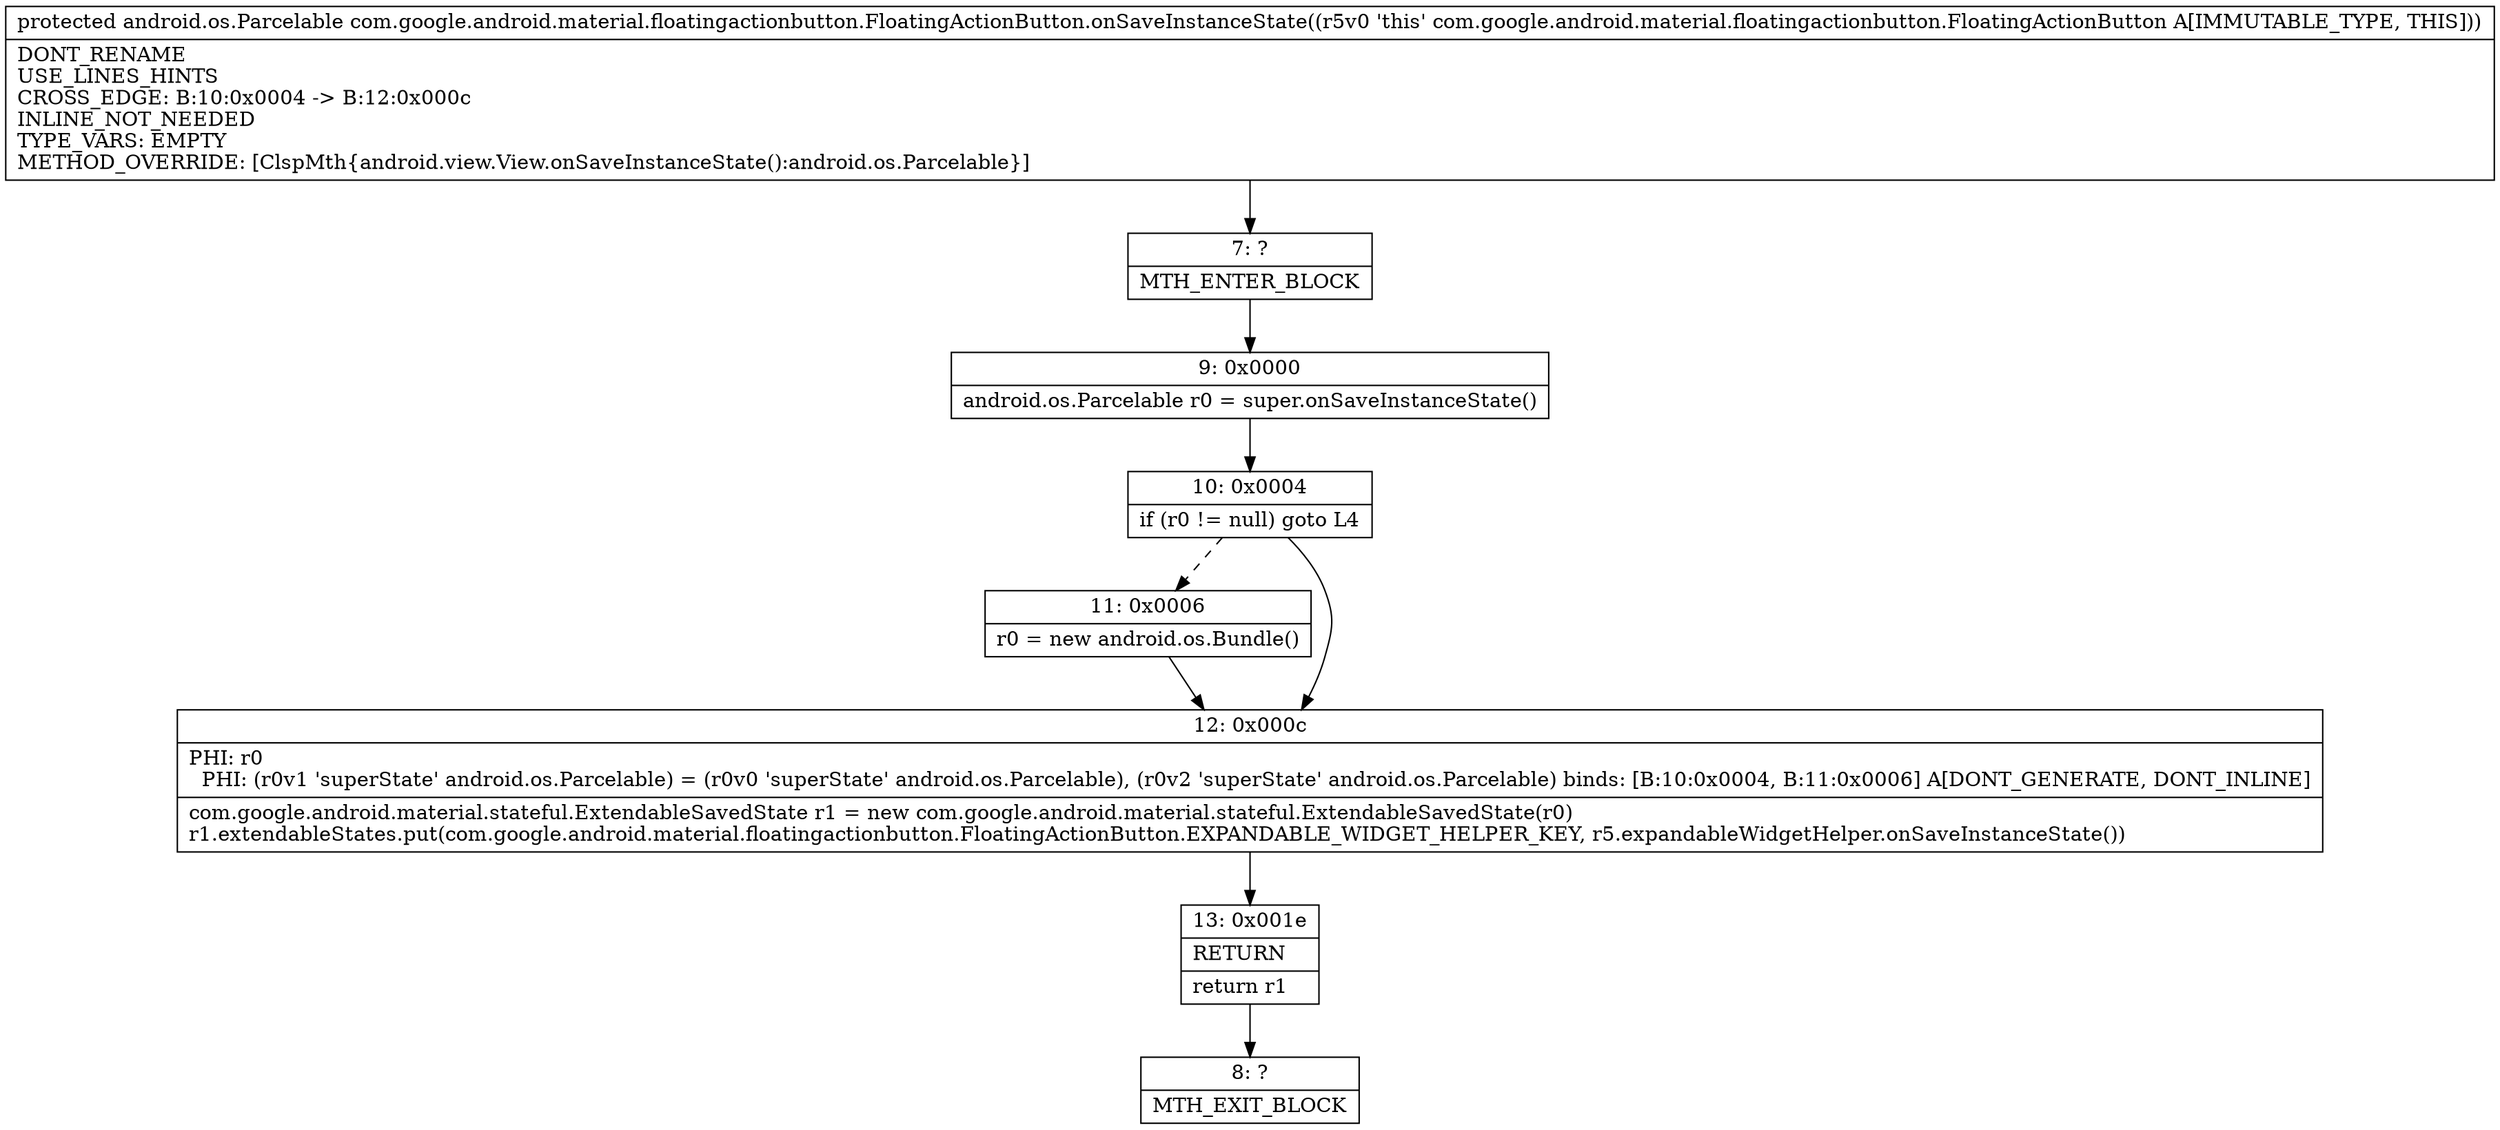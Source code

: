 digraph "CFG forcom.google.android.material.floatingactionbutton.FloatingActionButton.onSaveInstanceState()Landroid\/os\/Parcelable;" {
Node_7 [shape=record,label="{7\:\ ?|MTH_ENTER_BLOCK\l}"];
Node_9 [shape=record,label="{9\:\ 0x0000|android.os.Parcelable r0 = super.onSaveInstanceState()\l}"];
Node_10 [shape=record,label="{10\:\ 0x0004|if (r0 != null) goto L4\l}"];
Node_11 [shape=record,label="{11\:\ 0x0006|r0 = new android.os.Bundle()\l}"];
Node_12 [shape=record,label="{12\:\ 0x000c|PHI: r0 \l  PHI: (r0v1 'superState' android.os.Parcelable) = (r0v0 'superState' android.os.Parcelable), (r0v2 'superState' android.os.Parcelable) binds: [B:10:0x0004, B:11:0x0006] A[DONT_GENERATE, DONT_INLINE]\l|com.google.android.material.stateful.ExtendableSavedState r1 = new com.google.android.material.stateful.ExtendableSavedState(r0)\lr1.extendableStates.put(com.google.android.material.floatingactionbutton.FloatingActionButton.EXPANDABLE_WIDGET_HELPER_KEY, r5.expandableWidgetHelper.onSaveInstanceState())\l}"];
Node_13 [shape=record,label="{13\:\ 0x001e|RETURN\l|return r1\l}"];
Node_8 [shape=record,label="{8\:\ ?|MTH_EXIT_BLOCK\l}"];
MethodNode[shape=record,label="{protected android.os.Parcelable com.google.android.material.floatingactionbutton.FloatingActionButton.onSaveInstanceState((r5v0 'this' com.google.android.material.floatingactionbutton.FloatingActionButton A[IMMUTABLE_TYPE, THIS]))  | DONT_RENAME\lUSE_LINES_HINTS\lCROSS_EDGE: B:10:0x0004 \-\> B:12:0x000c\lINLINE_NOT_NEEDED\lTYPE_VARS: EMPTY\lMETHOD_OVERRIDE: [ClspMth\{android.view.View.onSaveInstanceState():android.os.Parcelable\}]\l}"];
MethodNode -> Node_7;Node_7 -> Node_9;
Node_9 -> Node_10;
Node_10 -> Node_11[style=dashed];
Node_10 -> Node_12;
Node_11 -> Node_12;
Node_12 -> Node_13;
Node_13 -> Node_8;
}

